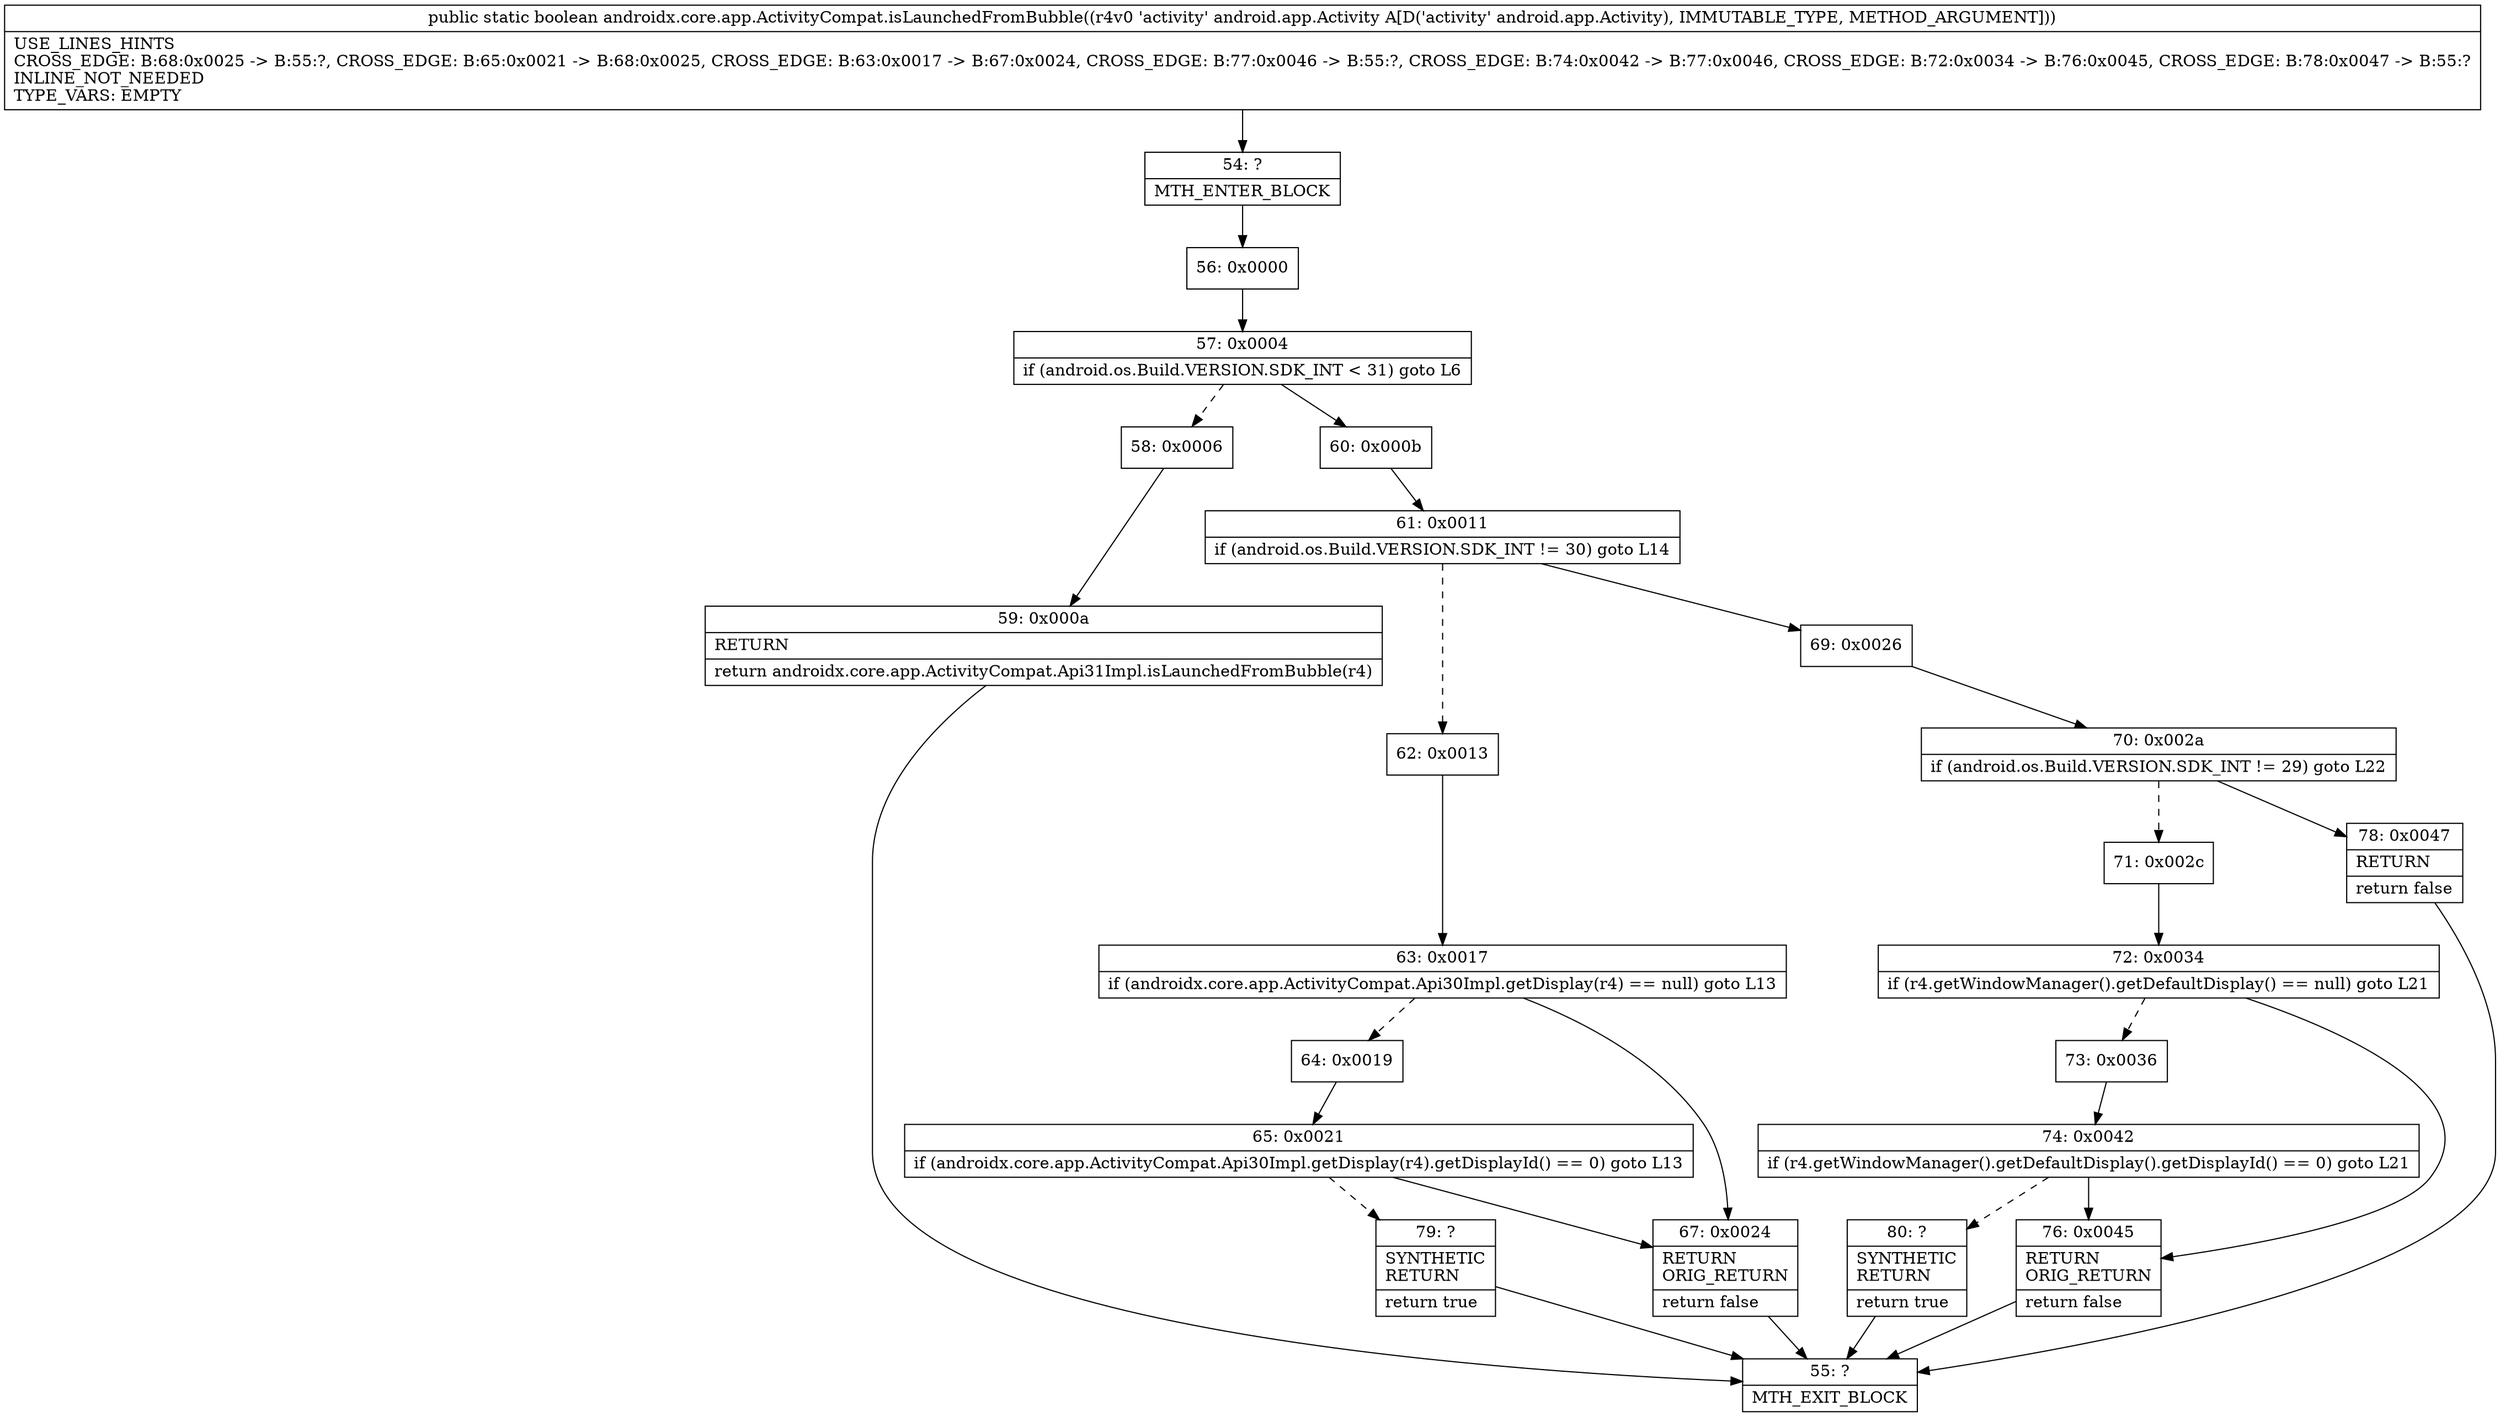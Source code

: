 digraph "CFG forandroidx.core.app.ActivityCompat.isLaunchedFromBubble(Landroid\/app\/Activity;)Z" {
Node_54 [shape=record,label="{54\:\ ?|MTH_ENTER_BLOCK\l}"];
Node_56 [shape=record,label="{56\:\ 0x0000}"];
Node_57 [shape=record,label="{57\:\ 0x0004|if (android.os.Build.VERSION.SDK_INT \< 31) goto L6\l}"];
Node_58 [shape=record,label="{58\:\ 0x0006}"];
Node_59 [shape=record,label="{59\:\ 0x000a|RETURN\l|return androidx.core.app.ActivityCompat.Api31Impl.isLaunchedFromBubble(r4)\l}"];
Node_55 [shape=record,label="{55\:\ ?|MTH_EXIT_BLOCK\l}"];
Node_60 [shape=record,label="{60\:\ 0x000b}"];
Node_61 [shape=record,label="{61\:\ 0x0011|if (android.os.Build.VERSION.SDK_INT != 30) goto L14\l}"];
Node_62 [shape=record,label="{62\:\ 0x0013}"];
Node_63 [shape=record,label="{63\:\ 0x0017|if (androidx.core.app.ActivityCompat.Api30Impl.getDisplay(r4) == null) goto L13\l}"];
Node_64 [shape=record,label="{64\:\ 0x0019}"];
Node_65 [shape=record,label="{65\:\ 0x0021|if (androidx.core.app.ActivityCompat.Api30Impl.getDisplay(r4).getDisplayId() == 0) goto L13\l}"];
Node_79 [shape=record,label="{79\:\ ?|SYNTHETIC\lRETURN\l|return true\l}"];
Node_67 [shape=record,label="{67\:\ 0x0024|RETURN\lORIG_RETURN\l|return false\l}"];
Node_69 [shape=record,label="{69\:\ 0x0026}"];
Node_70 [shape=record,label="{70\:\ 0x002a|if (android.os.Build.VERSION.SDK_INT != 29) goto L22\l}"];
Node_71 [shape=record,label="{71\:\ 0x002c}"];
Node_72 [shape=record,label="{72\:\ 0x0034|if (r4.getWindowManager().getDefaultDisplay() == null) goto L21\l}"];
Node_73 [shape=record,label="{73\:\ 0x0036}"];
Node_74 [shape=record,label="{74\:\ 0x0042|if (r4.getWindowManager().getDefaultDisplay().getDisplayId() == 0) goto L21\l}"];
Node_80 [shape=record,label="{80\:\ ?|SYNTHETIC\lRETURN\l|return true\l}"];
Node_76 [shape=record,label="{76\:\ 0x0045|RETURN\lORIG_RETURN\l|return false\l}"];
Node_78 [shape=record,label="{78\:\ 0x0047|RETURN\l|return false\l}"];
MethodNode[shape=record,label="{public static boolean androidx.core.app.ActivityCompat.isLaunchedFromBubble((r4v0 'activity' android.app.Activity A[D('activity' android.app.Activity), IMMUTABLE_TYPE, METHOD_ARGUMENT]))  | USE_LINES_HINTS\lCROSS_EDGE: B:68:0x0025 \-\> B:55:?, CROSS_EDGE: B:65:0x0021 \-\> B:68:0x0025, CROSS_EDGE: B:63:0x0017 \-\> B:67:0x0024, CROSS_EDGE: B:77:0x0046 \-\> B:55:?, CROSS_EDGE: B:74:0x0042 \-\> B:77:0x0046, CROSS_EDGE: B:72:0x0034 \-\> B:76:0x0045, CROSS_EDGE: B:78:0x0047 \-\> B:55:?\lINLINE_NOT_NEEDED\lTYPE_VARS: EMPTY\l}"];
MethodNode -> Node_54;Node_54 -> Node_56;
Node_56 -> Node_57;
Node_57 -> Node_58[style=dashed];
Node_57 -> Node_60;
Node_58 -> Node_59;
Node_59 -> Node_55;
Node_60 -> Node_61;
Node_61 -> Node_62[style=dashed];
Node_61 -> Node_69;
Node_62 -> Node_63;
Node_63 -> Node_64[style=dashed];
Node_63 -> Node_67;
Node_64 -> Node_65;
Node_65 -> Node_67;
Node_65 -> Node_79[style=dashed];
Node_79 -> Node_55;
Node_67 -> Node_55;
Node_69 -> Node_70;
Node_70 -> Node_71[style=dashed];
Node_70 -> Node_78;
Node_71 -> Node_72;
Node_72 -> Node_73[style=dashed];
Node_72 -> Node_76;
Node_73 -> Node_74;
Node_74 -> Node_76;
Node_74 -> Node_80[style=dashed];
Node_80 -> Node_55;
Node_76 -> Node_55;
Node_78 -> Node_55;
}

